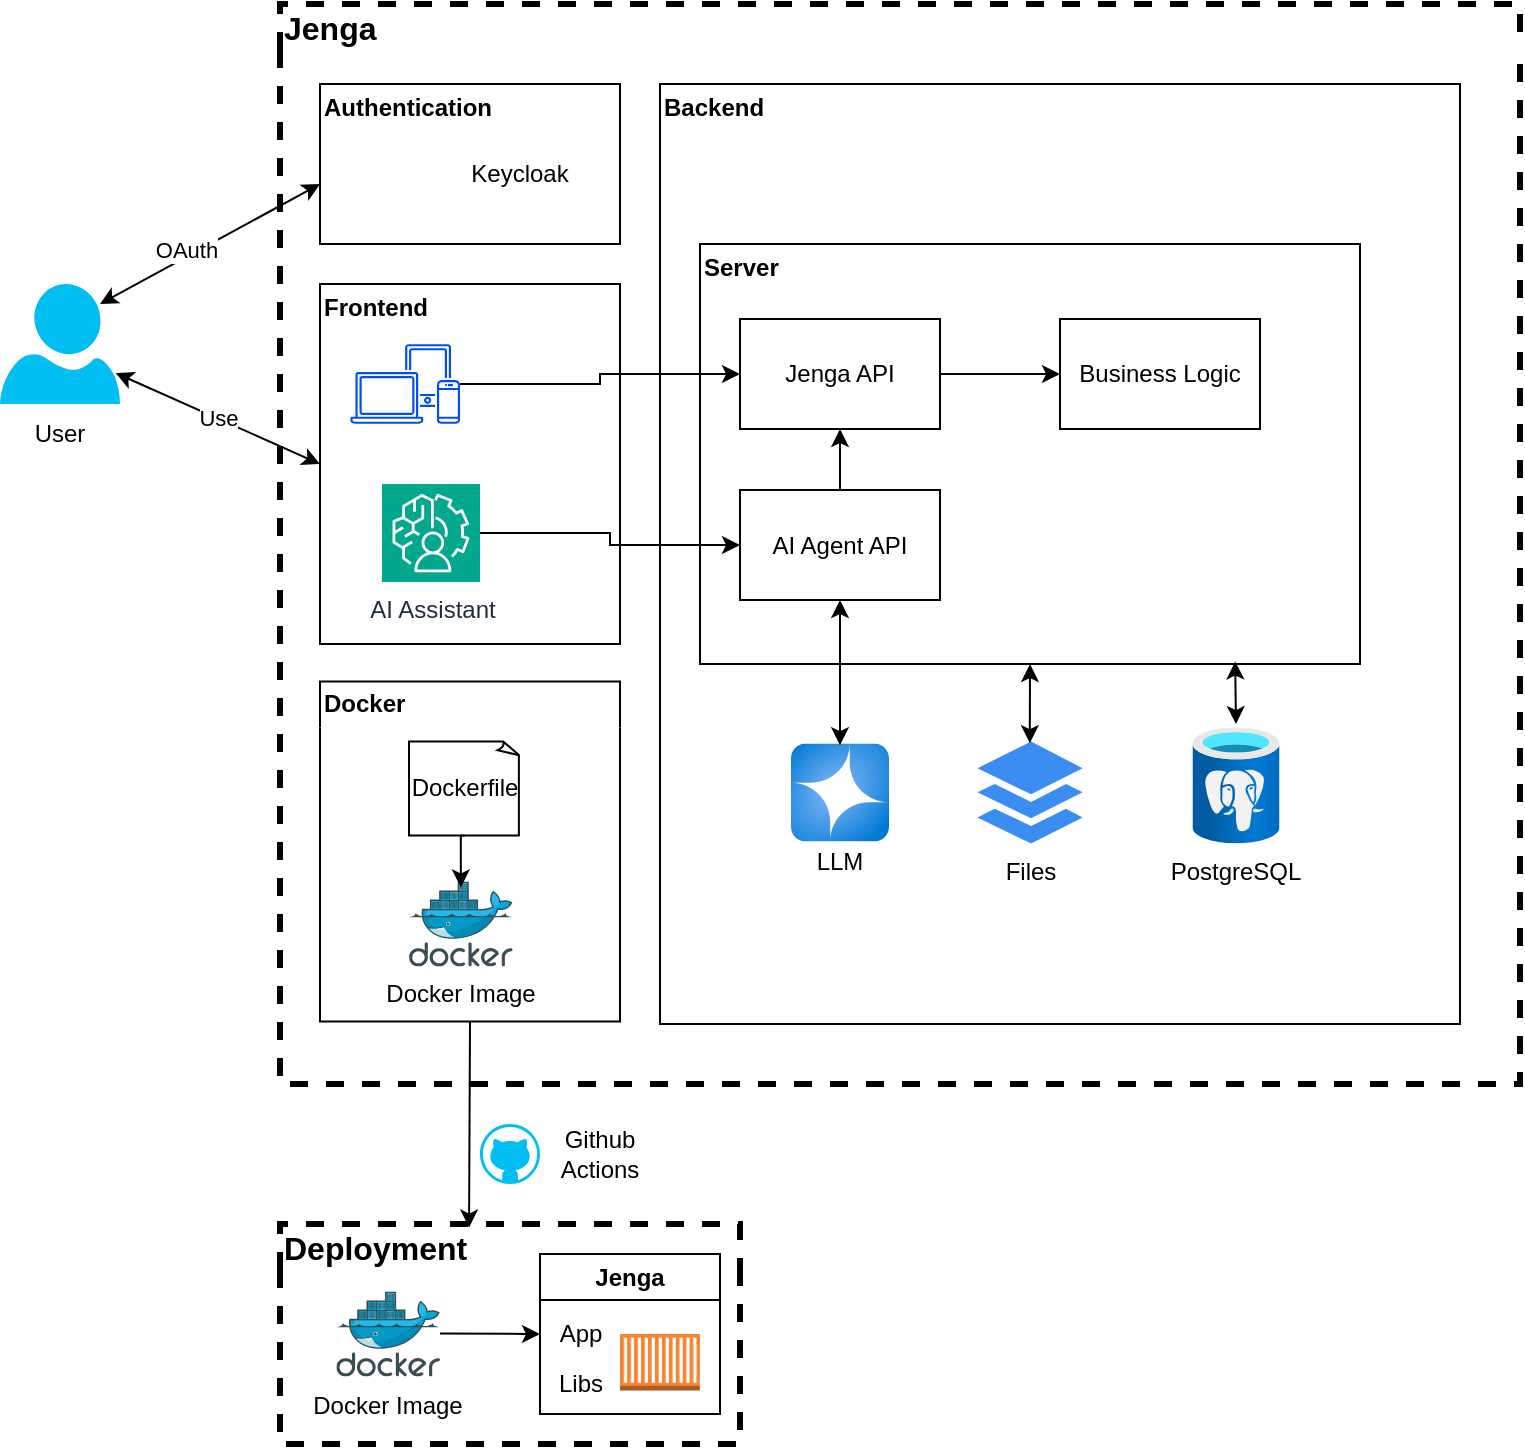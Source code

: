 <mxfile version="28.2.3">
  <diagram name="Page-1" id="pm7sASwycBhiSYfKX5r0">
    <mxGraphModel dx="1188" dy="633" grid="1" gridSize="10" guides="1" tooltips="1" connect="1" arrows="1" fold="1" page="1" pageScale="1" pageWidth="850" pageHeight="1100" math="0" shadow="0">
      <root>
        <mxCell id="0" />
        <mxCell id="1" parent="0" />
        <mxCell id="YynNyyFr-qXQ2j84sXs9-31" value="" style="verticalLabelPosition=bottom;html=1;verticalAlign=top;align=center;strokeColor=none;fillColor=#00BEF2;shape=mxgraph.azure.user;" parent="1" vertex="1">
          <mxGeometry x="50" y="170" width="60" height="60" as="geometry" />
        </mxCell>
        <mxCell id="YynNyyFr-qXQ2j84sXs9-9" value="Jenga" style="swimlane;whiteSpace=wrap;html=1;swimlaneFillColor=none;connectable=1;noLabel=0;swimlaneHead=1;absoluteArcSize=0;fixDash=0;dropTarget=1;collapsible=0;horizontal=1;swimlaneBody=1;fillOpacity=0;strokeOpacity=100;align=left;fontStyle=1;fontSize=16;dashed=1;strokeWidth=3;swimlaneLine=0;fillColor=light-dark(#FFFFFF,#415666);" parent="1" vertex="1">
          <mxGeometry x="190" y="30" width="620" height="540" as="geometry" />
        </mxCell>
        <mxCell id="YynNyyFr-qXQ2j84sXs9-27" value="Frontend" style="swimlane;whiteSpace=wrap;html=1;collapsible=0;swimlaneLine=0;align=left;fillStyle=auto;swimlaneFillColor=light-dark(#FFFFFF,#415666);fillColor=light-dark(#FFFFFF,#2E3E49);strokeColor=default;strokeWidth=1;" parent="YynNyyFr-qXQ2j84sXs9-9" vertex="1">
          <mxGeometry x="20" y="140" width="150" height="180" as="geometry" />
        </mxCell>
        <mxCell id="YynNyyFr-qXQ2j84sXs9-35" value="AI Assistant" style="sketch=0;points=[[0,0,0],[0.25,0,0],[0.5,0,0],[0.75,0,0],[1,0,0],[0,1,0],[0.25,1,0],[0.5,1,0],[0.75,1,0],[1,1,0],[0,0.25,0],[0,0.5,0],[0,0.75,0],[1,0.25,0],[1,0.5,0],[1,0.75,0]];outlineConnect=0;fontColor=#232F3E;fillColor=#01A88D;strokeColor=#ffffff;dashed=0;verticalLabelPosition=bottom;verticalAlign=top;align=center;html=1;fontSize=12;fontStyle=0;aspect=fixed;shape=mxgraph.aws4.resourceIcon;resIcon=mxgraph.aws4.augmented_ai;" parent="YynNyyFr-qXQ2j84sXs9-27" vertex="1">
          <mxGeometry x="31" y="100" width="49" height="49" as="geometry" />
        </mxCell>
        <mxCell id="VnRb6XbTlzkvroJsAbk5-56" value="" style="shape=image;verticalLabelPosition=bottom;labelBackgroundColor=default;verticalAlign=top;aspect=fixed;imageAspect=0;image=https://www.solidjs.com/img/logo/dark-with-wordmark/logo.png;shadow=1;" vertex="1" parent="YynNyyFr-qXQ2j84sXs9-27">
          <mxGeometry x="63.92" width="86.08" height="15.92" as="geometry" />
        </mxCell>
        <mxCell id="VnRb6XbTlzkvroJsAbk5-57" value="" style="shape=image;verticalLabelPosition=bottom;labelBackgroundColor=default;verticalAlign=top;aspect=fixed;imageAspect=0;image=https://upload.wikimedia.org/wikipedia/commons/thumb/d/d5/Progressive_Web_Apps_Logo.svg/1920px-Progressive_Web_Apps_Logo.svg.png;" vertex="1" parent="YynNyyFr-qXQ2j84sXs9-27">
          <mxGeometry x="86.49" y="60" width="53.09" height="20" as="geometry" />
        </mxCell>
        <mxCell id="VnRb6XbTlzkvroJsAbk5-58" value="" style="sketch=0;outlineConnect=0;fontColor=#ffffff;strokeColor=#001DBC;fillColor=#0050ef;dashed=0;verticalLabelPosition=bottom;verticalAlign=top;align=center;html=1;fontSize=12;fontStyle=0;aspect=fixed;shape=mxgraph.aws4.illustration_devices;pointerEvents=1" vertex="1" parent="YynNyyFr-qXQ2j84sXs9-27">
          <mxGeometry x="15.21" y="30" width="54.79" height="40" as="geometry" />
        </mxCell>
        <mxCell id="YynNyyFr-qXQ2j84sXs9-32" value="Backend" style="swimlane;whiteSpace=wrap;html=1;collapsible=0;swimlaneLine=0;align=left;swimlaneFillColor=light-dark(#FFFFFF,#415666);fillColor=light-dark(#FFFFFF,#2E3E49);" parent="YynNyyFr-qXQ2j84sXs9-9" vertex="1">
          <mxGeometry x="190" y="40" width="400" height="470" as="geometry" />
        </mxCell>
        <mxCell id="XopqGps_fkm1R8-ZwHp_-6" value="Server" style="swimlane;whiteSpace=wrap;html=1;collapsible=0;swimlaneLine=0;align=left;fontColor=default;fillColor=none;swimlaneFillColor=light-dark(#FFFFFF,#666666);strokeColor=default;" parent="YynNyyFr-qXQ2j84sXs9-32" vertex="1">
          <mxGeometry x="20" y="80" width="330" height="210" as="geometry" />
        </mxCell>
        <mxCell id="XopqGps_fkm1R8-ZwHp_-7" style="edgeStyle=orthogonalEdgeStyle;rounded=0;orthogonalLoop=1;jettySize=auto;html=1;exitX=1;exitY=0.5;exitDx=0;exitDy=0;entryX=0;entryY=0.5;entryDx=0;entryDy=0;" parent="XopqGps_fkm1R8-ZwHp_-6" source="XopqGps_fkm1R8-ZwHp_-8" target="XopqGps_fkm1R8-ZwHp_-11" edge="1">
          <mxGeometry relative="1" as="geometry" />
        </mxCell>
        <mxCell id="XopqGps_fkm1R8-ZwHp_-8" value="Jenga API" style="rounded=0;whiteSpace=wrap;html=1;" parent="XopqGps_fkm1R8-ZwHp_-6" vertex="1">
          <mxGeometry x="20" y="37.5" width="100" height="55" as="geometry" />
        </mxCell>
        <mxCell id="XopqGps_fkm1R8-ZwHp_-33" style="edgeStyle=orthogonalEdgeStyle;rounded=0;orthogonalLoop=1;jettySize=auto;html=1;exitX=0.5;exitY=0;exitDx=0;exitDy=0;entryX=0.5;entryY=1;entryDx=0;entryDy=0;" parent="XopqGps_fkm1R8-ZwHp_-6" source="XopqGps_fkm1R8-ZwHp_-10" target="XopqGps_fkm1R8-ZwHp_-8" edge="1">
          <mxGeometry relative="1" as="geometry" />
        </mxCell>
        <mxCell id="XopqGps_fkm1R8-ZwHp_-10" value="AI Agent API" style="rounded=0;whiteSpace=wrap;html=1;" parent="XopqGps_fkm1R8-ZwHp_-6" vertex="1">
          <mxGeometry x="20" y="123" width="100" height="55" as="geometry" />
        </mxCell>
        <mxCell id="XopqGps_fkm1R8-ZwHp_-11" value="Business Logic" style="rounded=0;whiteSpace=wrap;html=1;" parent="XopqGps_fkm1R8-ZwHp_-6" vertex="1">
          <mxGeometry x="180" y="37.5" width="100" height="55" as="geometry" />
        </mxCell>
        <mxCell id="VnRb6XbTlzkvroJsAbk5-55" value="" style="shape=image;verticalLabelPosition=bottom;labelBackgroundColor=default;verticalAlign=top;aspect=fixed;imageAspect=0;image=https://quarkus.io/assets/images/brand/quarkus_logo_horizontal_450px_reverse.png;shadow=1;imageBorder=none;imageBackground=none;" vertex="1" parent="XopqGps_fkm1R8-ZwHp_-6">
          <mxGeometry x="220" width="110" height="17.32" as="geometry" />
        </mxCell>
        <mxCell id="XopqGps_fkm1R8-ZwHp_-23" value="Files" style="sketch=0;html=1;aspect=fixed;strokeColor=none;shadow=0;fillColor=#3B8DF1;verticalAlign=top;labelPosition=center;verticalLabelPosition=bottom;shape=mxgraph.gcp2.files" parent="YynNyyFr-qXQ2j84sXs9-32" vertex="1">
          <mxGeometry x="158.71" y="328.75" width="52.58" height="51" as="geometry" />
        </mxCell>
        <mxCell id="XopqGps_fkm1R8-ZwHp_-24" value="" style="image;aspect=fixed;html=1;points=[];align=center;fontSize=12;image=img/lib/azure2/databases/Azure_Database_PostgreSQL_Server.svg;" parent="YynNyyFr-qXQ2j84sXs9-32" vertex="1">
          <mxGeometry x="266.25" y="321.75" width="43.5" height="58" as="geometry" />
        </mxCell>
        <mxCell id="XopqGps_fkm1R8-ZwHp_-31" value="PostgreSQL" style="text;html=1;align=center;verticalAlign=middle;whiteSpace=wrap;rounded=0;" parent="YynNyyFr-qXQ2j84sXs9-32" vertex="1">
          <mxGeometry x="250" y="378.75" width="76" height="30" as="geometry" />
        </mxCell>
        <mxCell id="XopqGps_fkm1R8-ZwHp_-14" value="" style="image;aspect=fixed;html=1;points=[];align=center;fontSize=12;image=img/lib/azure2/ai_machine_learning/Azure_OpenAI.svg;" parent="YynNyyFr-qXQ2j84sXs9-32" vertex="1">
          <mxGeometry x="65.5" y="329.75" width="49" height="49" as="geometry" />
        </mxCell>
        <mxCell id="XopqGps_fkm1R8-ZwHp_-44" value="" style="endArrow=classic;startArrow=classic;html=1;rounded=0;exitX=0.498;exitY=0.016;exitDx=0;exitDy=0;exitPerimeter=0;entryX=0.5;entryY=1;entryDx=0;entryDy=0;" parent="YynNyyFr-qXQ2j84sXs9-32" source="XopqGps_fkm1R8-ZwHp_-23" edge="1" target="XopqGps_fkm1R8-ZwHp_-6">
          <mxGeometry width="50" height="50" relative="1" as="geometry">
            <mxPoint x="60" y="277.5" as="sourcePoint" />
            <mxPoint x="177" y="247.75" as="targetPoint" />
          </mxGeometry>
        </mxCell>
        <mxCell id="XopqGps_fkm1R8-ZwHp_-75" style="edgeStyle=orthogonalEdgeStyle;rounded=0;orthogonalLoop=1;jettySize=auto;html=1;exitX=0.5;exitY=1;exitDx=0;exitDy=0;entryX=0.5;entryY=0.017;entryDx=0;entryDy=0;entryPerimeter=0;startArrow=classic;startFill=1;" parent="YynNyyFr-qXQ2j84sXs9-32" source="XopqGps_fkm1R8-ZwHp_-10" target="XopqGps_fkm1R8-ZwHp_-14" edge="1">
          <mxGeometry relative="1" as="geometry" />
        </mxCell>
        <mxCell id="XopqGps_fkm1R8-ZwHp_-78" value="LLM" style="text;html=1;align=center;verticalAlign=middle;whiteSpace=wrap;rounded=0;" parent="YynNyyFr-qXQ2j84sXs9-32" vertex="1">
          <mxGeometry x="52" y="373.75" width="76" height="30" as="geometry" />
        </mxCell>
        <mxCell id="VnRb6XbTlzkvroJsAbk5-40" value="" style="endArrow=classic;startArrow=classic;html=1;rounded=0;entryX=0.5;entryY=1;entryDx=0;entryDy=0;" edge="1" parent="YynNyyFr-qXQ2j84sXs9-32">
          <mxGeometry width="50" height="50" relative="1" as="geometry">
            <mxPoint x="288" y="320" as="sourcePoint" />
            <mxPoint x="287.58" y="288.75" as="targetPoint" />
          </mxGeometry>
        </mxCell>
        <mxCell id="XopqGps_fkm1R8-ZwHp_-86" value="Docker" style="swimlane;whiteSpace=wrap;html=1;collapsible=0;swimlaneLine=0;align=left;fillStyle=auto;swimlaneFillColor=light-dark(#FFFFFF,#415666);fillColor=light-dark(#FFFFFF,#2E3E49);strokeColor=default;strokeWidth=1;" parent="YynNyyFr-qXQ2j84sXs9-9" vertex="1">
          <mxGeometry x="20" y="338.75" width="150" height="170" as="geometry" />
        </mxCell>
        <mxCell id="YynNyyFr-qXQ2j84sXs9-47" value="&lt;span style=&quot;background-color: light-dark(rgb(255, 255, 255), rgb(65, 86, 102));&quot;&gt;Docker Image&lt;/span&gt;" style="image;sketch=0;aspect=fixed;html=1;points=[];align=center;fontSize=12;image=img/lib/mscae/Docker.svg;" parent="XopqGps_fkm1R8-ZwHp_-86" vertex="1">
          <mxGeometry x="44.51" y="100" width="51.83" height="42.5" as="geometry" />
        </mxCell>
        <mxCell id="XopqGps_fkm1R8-ZwHp_-96" value="Dockerfile" style="whiteSpace=wrap;html=1;shape=mxgraph.basic.document;fillColor=light-dark(#FFFFFF,#578ABD);" parent="XopqGps_fkm1R8-ZwHp_-86" vertex="1">
          <mxGeometry x="44.51" y="30" width="55.49" height="47" as="geometry" />
        </mxCell>
        <mxCell id="XopqGps_fkm1R8-ZwHp_-97" style="edgeStyle=orthogonalEdgeStyle;rounded=0;orthogonalLoop=1;jettySize=auto;html=1;exitX=0.5;exitY=1;exitDx=0;exitDy=0;exitPerimeter=0;entryX=0.5;entryY=0.07;entryDx=0;entryDy=0;entryPerimeter=0;" parent="XopqGps_fkm1R8-ZwHp_-86" source="XopqGps_fkm1R8-ZwHp_-96" target="YynNyyFr-qXQ2j84sXs9-47" edge="1">
          <mxGeometry relative="1" as="geometry" />
        </mxCell>
        <mxCell id="VnRb6XbTlzkvroJsAbk5-37" value="Authentication" style="swimlane;whiteSpace=wrap;html=1;collapsible=0;swimlaneLine=0;align=left;fillStyle=auto;swimlaneFillColor=light-dark(#FFFFFF,#415666);fillColor=light-dark(#FFFFFF,#2E3E49);strokeColor=default;strokeWidth=1;" vertex="1" parent="YynNyyFr-qXQ2j84sXs9-9">
          <mxGeometry x="20" y="40" width="150" height="80" as="geometry" />
        </mxCell>
        <mxCell id="VnRb6XbTlzkvroJsAbk5-5" value="" style="shape=image;verticalLabelPosition=bottom;labelBackgroundColor=none;verticalAlign=top;aspect=fixed;imageAspect=0;image=https://www.keycloak.org/resources/images/icon.svg;" vertex="1" parent="VnRb6XbTlzkvroJsAbk5-37">
          <mxGeometry x="10.23" y="30" width="49.77" height="45" as="geometry" />
        </mxCell>
        <mxCell id="VnRb6XbTlzkvroJsAbk5-44" value="Keycloak" style="text;html=1;align=center;verticalAlign=middle;whiteSpace=wrap;rounded=0;" vertex="1" parent="VnRb6XbTlzkvroJsAbk5-37">
          <mxGeometry x="70" y="30" width="60" height="30" as="geometry" />
        </mxCell>
        <mxCell id="VnRb6XbTlzkvroJsAbk5-51" style="edgeStyle=orthogonalEdgeStyle;rounded=0;orthogonalLoop=1;jettySize=auto;html=1;exitX=1;exitY=0.5;exitDx=0;exitDy=0;exitPerimeter=0;entryX=0;entryY=0.5;entryDx=0;entryDy=0;" edge="1" parent="YynNyyFr-qXQ2j84sXs9-9" source="YynNyyFr-qXQ2j84sXs9-35" target="XopqGps_fkm1R8-ZwHp_-10">
          <mxGeometry relative="1" as="geometry" />
        </mxCell>
        <mxCell id="VnRb6XbTlzkvroJsAbk5-52" style="edgeStyle=orthogonalEdgeStyle;rounded=0;orthogonalLoop=1;jettySize=auto;html=1;entryX=0;entryY=0.5;entryDx=0;entryDy=0;" edge="1" parent="YynNyyFr-qXQ2j84sXs9-9" source="VnRb6XbTlzkvroJsAbk5-58" target="XopqGps_fkm1R8-ZwHp_-8">
          <mxGeometry relative="1" as="geometry">
            <mxPoint x="100" y="202.5" as="sourcePoint" />
            <Array as="points" />
          </mxGeometry>
        </mxCell>
        <mxCell id="XopqGps_fkm1R8-ZwHp_-1" value="User" style="text;html=1;align=center;verticalAlign=middle;whiteSpace=wrap;rounded=0;" parent="1" vertex="1">
          <mxGeometry x="50" y="230" width="60" height="30" as="geometry" />
        </mxCell>
        <mxCell id="XopqGps_fkm1R8-ZwHp_-55" value="&lt;div&gt;Deployment&lt;/div&gt;" style="swimlane;whiteSpace=wrap;html=1;swimlaneFillColor=none;connectable=1;noLabel=0;swimlaneHead=1;absoluteArcSize=0;fixDash=0;dropTarget=1;collapsible=0;horizontal=1;swimlaneBody=1;fillOpacity=0;strokeOpacity=100;align=left;fontStyle=1;fontSize=16;dashed=1;strokeWidth=3;swimlaneLine=0;fillColor=light-dark(#FFFFFF,#415666);" parent="1" vertex="1">
          <mxGeometry x="190" y="640" width="230" height="110" as="geometry" />
        </mxCell>
        <mxCell id="XopqGps_fkm1R8-ZwHp_-99" value="" style="image;sketch=0;aspect=fixed;html=1;points=[];align=center;fontSize=12;image=img/lib/mscae/Docker.svg;" parent="XopqGps_fkm1R8-ZwHp_-55" vertex="1">
          <mxGeometry x="28.17" y="33.75" width="51.83" height="42.5" as="geometry" />
        </mxCell>
        <mxCell id="XopqGps_fkm1R8-ZwHp_-103" value="" style="endArrow=classic;html=1;rounded=0;" parent="XopqGps_fkm1R8-ZwHp_-55" edge="1">
          <mxGeometry width="50" height="50" relative="1" as="geometry">
            <mxPoint x="80" y="54.76" as="sourcePoint" />
            <mxPoint x="130" y="55" as="targetPoint" />
          </mxGeometry>
        </mxCell>
        <mxCell id="XopqGps_fkm1R8-ZwHp_-105" value="Jenga" style="swimlane;whiteSpace=wrap;html=1;container=0;" parent="XopqGps_fkm1R8-ZwHp_-55" vertex="1">
          <mxGeometry x="130" y="15" width="90" height="80" as="geometry">
            <mxRectangle x="130" y="15" width="70" height="30" as="alternateBounds" />
          </mxGeometry>
        </mxCell>
        <mxCell id="XopqGps_fkm1R8-ZwHp_-106" value="App" style="text;html=1;align=center;verticalAlign=middle;resizable=0;points=[];autosize=1;strokeColor=none;fillColor=none;" parent="XopqGps_fkm1R8-ZwHp_-105" vertex="1">
          <mxGeometry y="25" width="40" height="30" as="geometry" />
        </mxCell>
        <mxCell id="XopqGps_fkm1R8-ZwHp_-107" value="Libs" style="text;html=1;align=center;verticalAlign=middle;resizable=0;points=[];autosize=1;strokeColor=none;fillColor=none;" parent="XopqGps_fkm1R8-ZwHp_-105" vertex="1">
          <mxGeometry x="-5" y="50" width="50" height="30" as="geometry" />
        </mxCell>
        <mxCell id="XopqGps_fkm1R8-ZwHp_-101" value="" style="outlineConnect=0;dashed=0;verticalLabelPosition=bottom;verticalAlign=top;align=center;html=1;shape=mxgraph.aws3.ec2_compute_container;fillColor=light-dark(#F58534,#578ABD);gradientColor=none;" parent="XopqGps_fkm1R8-ZwHp_-105" vertex="1">
          <mxGeometry x="40" y="40" width="40" height="28.25" as="geometry" />
        </mxCell>
        <mxCell id="XopqGps_fkm1R8-ZwHp_-113" value="Docker Image" style="text;html=1;align=center;verticalAlign=middle;whiteSpace=wrap;rounded=0;" parent="XopqGps_fkm1R8-ZwHp_-55" vertex="1">
          <mxGeometry x="14.09" y="76.25" width="80" height="30" as="geometry" />
        </mxCell>
        <mxCell id="XopqGps_fkm1R8-ZwHp_-82" value="" style="verticalLabelPosition=bottom;html=1;verticalAlign=top;align=center;strokeColor=none;fillColor=#00BEF2;shape=mxgraph.azure.github_code;pointerEvents=1;" parent="1" vertex="1">
          <mxGeometry x="290" y="590" width="30" height="30" as="geometry" />
        </mxCell>
        <mxCell id="XopqGps_fkm1R8-ZwHp_-94" value="Github Actions" style="text;html=1;align=center;verticalAlign=middle;whiteSpace=wrap;rounded=0;" parent="1" vertex="1">
          <mxGeometry x="320" y="590" width="60" height="30" as="geometry" />
        </mxCell>
        <mxCell id="XopqGps_fkm1R8-ZwHp_-112" value="" style="endArrow=classic;html=1;rounded=0;exitX=0.5;exitY=1;exitDx=0;exitDy=0;entryX=0.411;entryY=0.016;entryDx=0;entryDy=0;entryPerimeter=0;" parent="1" source="XopqGps_fkm1R8-ZwHp_-86" target="XopqGps_fkm1R8-ZwHp_-55" edge="1">
          <mxGeometry width="50" height="50" relative="1" as="geometry">
            <mxPoint x="510" y="590" as="sourcePoint" />
            <mxPoint x="560" y="540" as="targetPoint" />
          </mxGeometry>
        </mxCell>
        <mxCell id="VnRb6XbTlzkvroJsAbk5-42" value="" style="endArrow=classic;startArrow=classic;html=1;rounded=0;exitX=0.833;exitY=0.167;exitDx=0;exitDy=0;exitPerimeter=0;" edge="1" parent="1" source="YynNyyFr-qXQ2j84sXs9-31">
          <mxGeometry width="50" height="50" relative="1" as="geometry">
            <mxPoint x="110" y="160" as="sourcePoint" />
            <mxPoint x="210" y="120" as="targetPoint" />
          </mxGeometry>
        </mxCell>
        <mxCell id="VnRb6XbTlzkvroJsAbk5-65" value="&lt;span&gt;&lt;span style=&quot;color: light-dark(rgb(0, 0, 0), rgb(255, 255, 255));&quot;&gt;OAuth&lt;/span&gt;&lt;/span&gt;" style="edgeLabel;html=1;align=center;verticalAlign=middle;resizable=0;points=[];" vertex="1" connectable="0" parent="VnRb6XbTlzkvroJsAbk5-42">
          <mxGeometry x="-0.198" y="3" relative="1" as="geometry">
            <mxPoint as="offset" />
          </mxGeometry>
        </mxCell>
        <mxCell id="VnRb6XbTlzkvroJsAbk5-49" value="Use" style="endArrow=classic;startArrow=classic;html=1;rounded=0;exitX=0.964;exitY=0.742;exitDx=0;exitDy=0;exitPerimeter=0;entryX=0;entryY=0.5;entryDx=0;entryDy=0;" edge="1" parent="1" source="YynNyyFr-qXQ2j84sXs9-31" target="YynNyyFr-qXQ2j84sXs9-27">
          <mxGeometry width="50" height="50" relative="1" as="geometry">
            <mxPoint x="380" y="290" as="sourcePoint" />
            <mxPoint x="430" y="240" as="targetPoint" />
          </mxGeometry>
        </mxCell>
      </root>
    </mxGraphModel>
  </diagram>
</mxfile>
